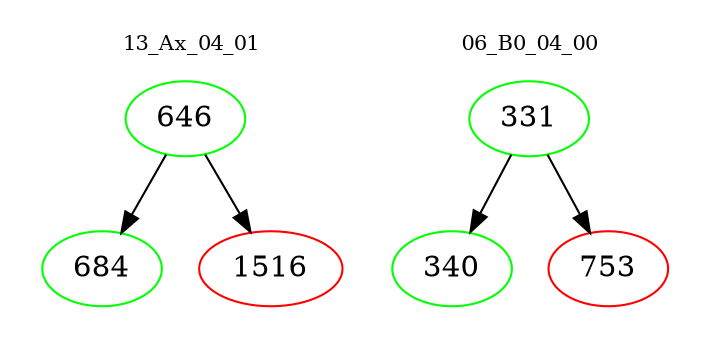 digraph{
subgraph cluster_0 {
color = white
label = "13_Ax_04_01";
fontsize=10;
T0_646 [label="646", color="green"]
T0_646 -> T0_684 [color="black"]
T0_684 [label="684", color="green"]
T0_646 -> T0_1516 [color="black"]
T0_1516 [label="1516", color="red"]
}
subgraph cluster_1 {
color = white
label = "06_B0_04_00";
fontsize=10;
T1_331 [label="331", color="green"]
T1_331 -> T1_340 [color="black"]
T1_340 [label="340", color="green"]
T1_331 -> T1_753 [color="black"]
T1_753 [label="753", color="red"]
}
}

